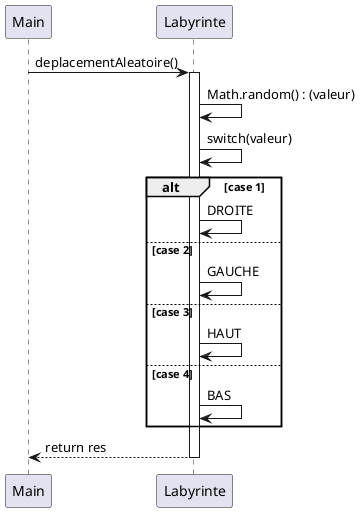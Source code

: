 @startuml
participant "Main" as M
participant "Labyrinte" as L

M -> L: deplacementAleatoire()
activate L
L -> L: Math.random() : (valeur)

L -> L: switch(valeur)
alt case 1
  L -> L: DROITE
else case 2
  L -> L: GAUCHE
else case 3
  L -> L: HAUT
else case 4
  L -> L: BAS
end

L --> M: return res
deactivate L

@enduml